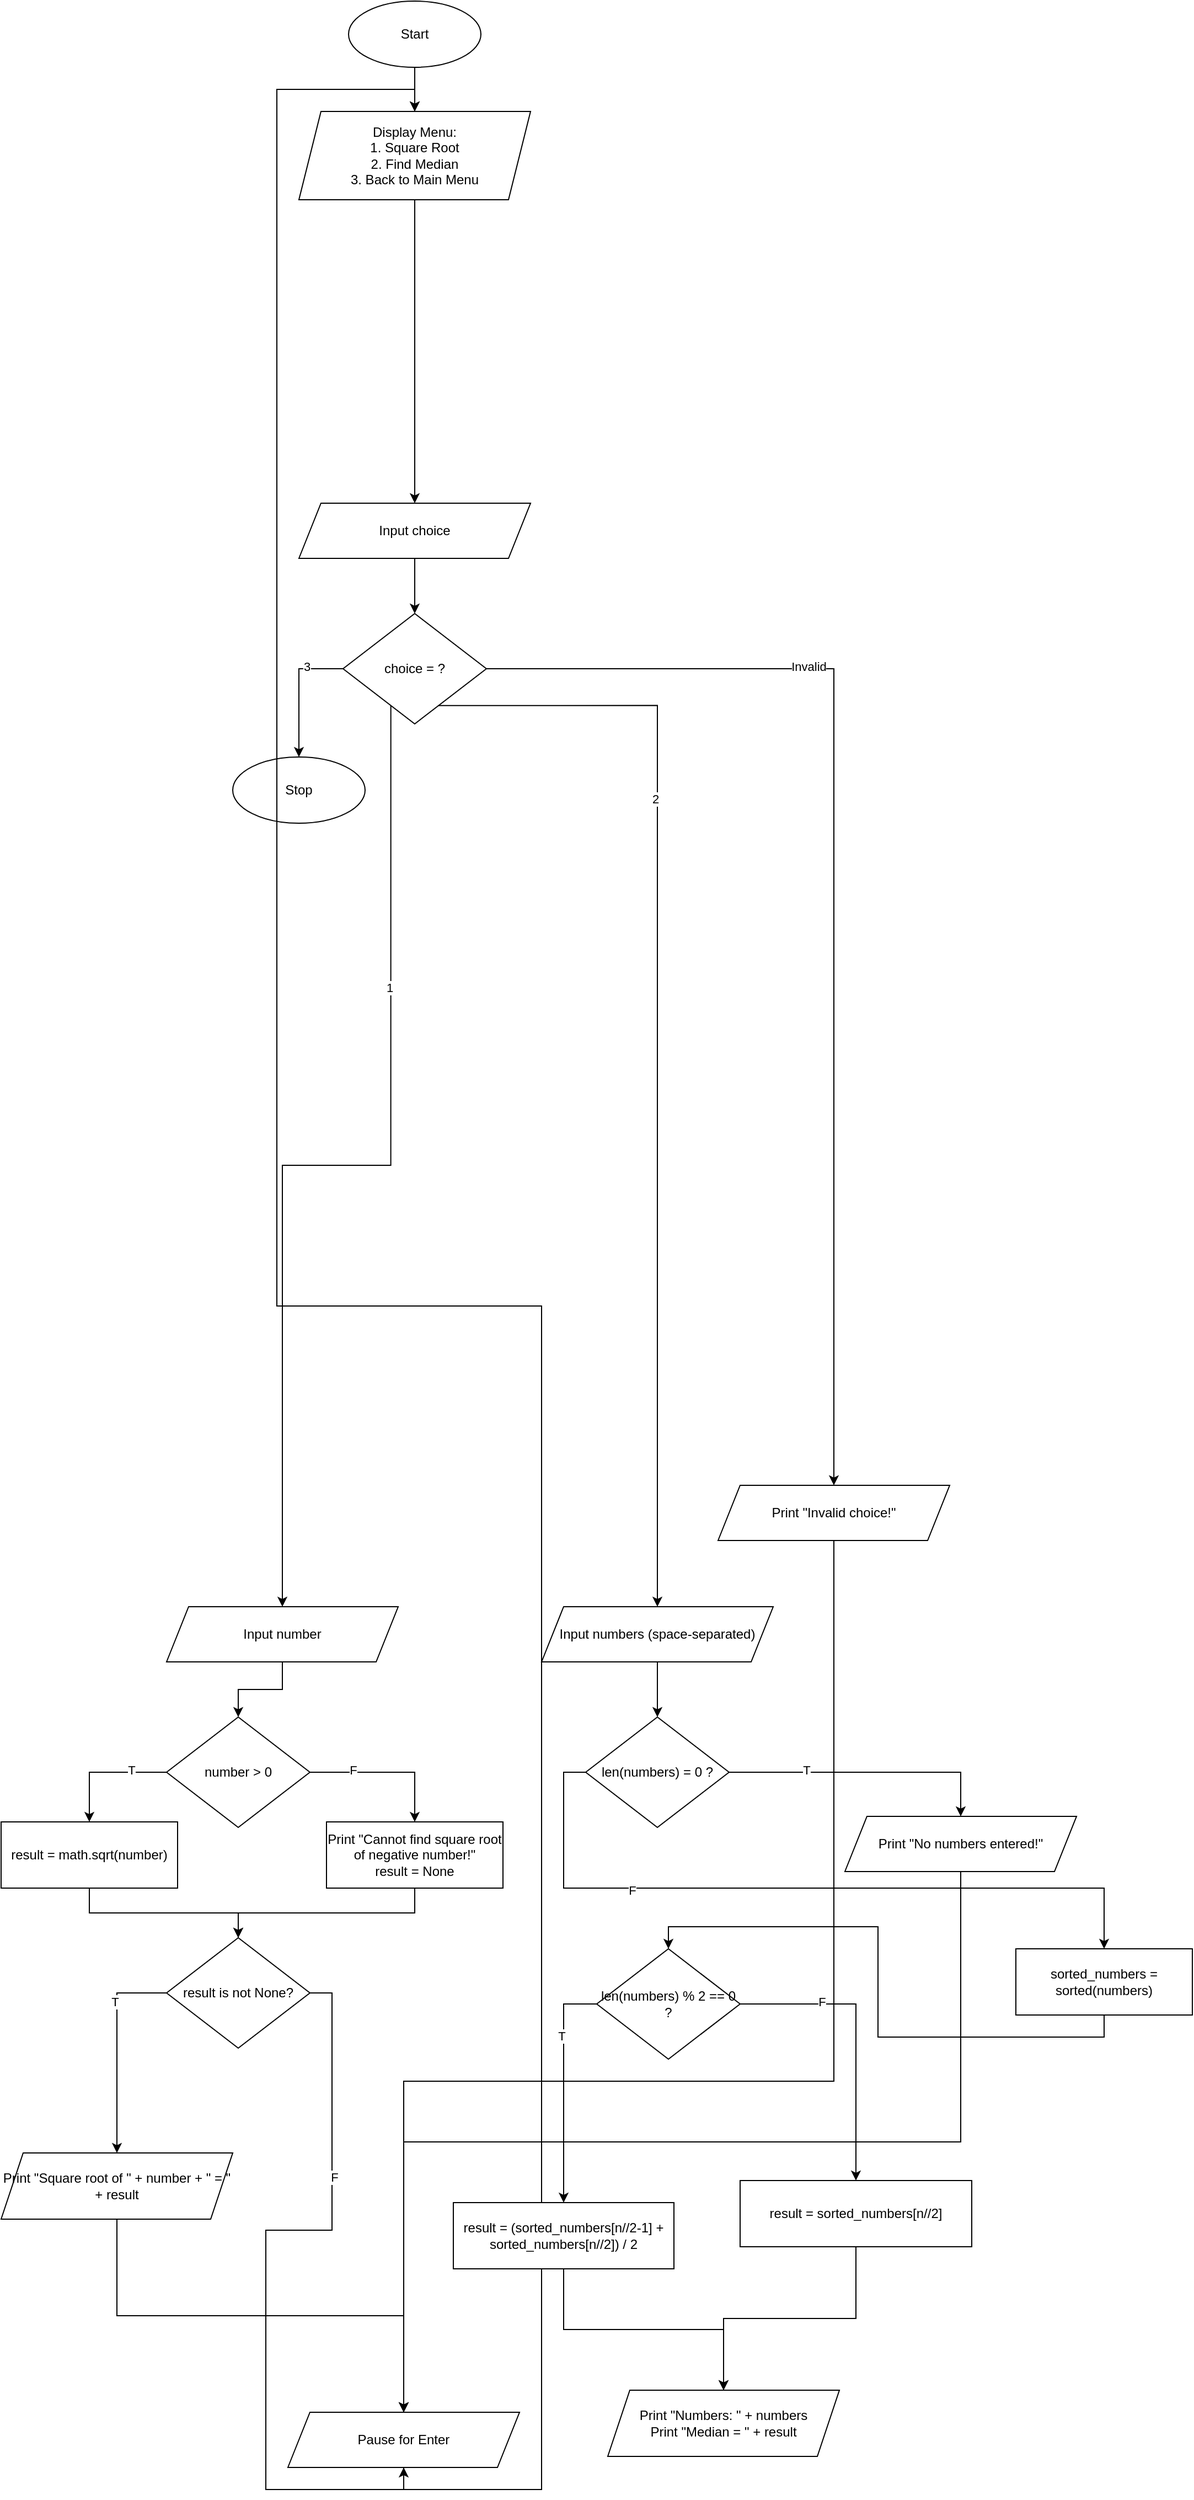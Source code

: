 <mxfile version="28.1.0">
  <diagram name="Page-1" id="N7Pm-M6lshDgP5avCQsC">
    <mxGraphModel dx="1601" dy="710" grid="1" gridSize="10" guides="1" tooltips="1" connect="1" arrows="1" fold="1" page="1" pageScale="1" pageWidth="850" pageHeight="1100" math="0" shadow="0">
      <root>
        <mxCell id="0" />
        <mxCell id="1" parent="0" />
        <mxCell id="syNdcYt7mX1pae7ERDoS-16" value="Start" style="ellipse;whiteSpace=wrap;html=1;" parent="1" vertex="1">
          <mxGeometry x="365" y="695" width="120" height="60" as="geometry" />
        </mxCell>
        <mxCell id="syNdcYt7mX1pae7ERDoS-100" value="Display Menu:&#xa;1. Square Root&#xa;2. Find Median&#xa;3. Back to Main Menu" style="shape=parallelogram;perimeter=parallelogramPerimeter;whiteSpace=wrap;html=1;fixedSize=1;" parent="1" vertex="1">
          <mxGeometry x="320" y="795" width="210" height="80" as="geometry" />
        </mxCell>
        <mxCell id="syNdcYt7mX1pae7ERDoS-101" style="edgeStyle=orthogonalEdgeStyle;rounded=0;orthogonalLoop=1;jettySize=auto;html=1;exitX=0.5;exitY=1;exitDx=0;exitDy=0;entryX=0.5;entryY=0;entryDx=0;entryDy=0;" parent="1" source="syNdcYt7mX1pae7ERDoS-16" target="syNdcYt7mX1pae7ERDoS-100" edge="1">
          <mxGeometry relative="1" as="geometry" />
        </mxCell>
        <mxCell id="syNdcYt7mX1pae7ERDoS-102" value="Input choice" style="shape=parallelogram;perimeter=parallelogramPerimeter;whiteSpace=wrap;html=1;fixedSize=1;" parent="1" vertex="1">
          <mxGeometry x="320" y="1150" width="210" height="50" as="geometry" />
        </mxCell>
        <mxCell id="syNdcYt7mX1pae7ERDoS-103" style="edgeStyle=orthogonalEdgeStyle;rounded=0;orthogonalLoop=1;jettySize=auto;html=1;exitX=0.5;exitY=1;exitDx=0;exitDy=0;entryX=0.5;entryY=0;entryDx=0;entryDy=0;" parent="1" source="syNdcYt7mX1pae7ERDoS-100" target="syNdcYt7mX1pae7ERDoS-102" edge="1">
          <mxGeometry relative="1" as="geometry" />
        </mxCell>
        <mxCell id="syNdcYt7mX1pae7ERDoS-104" value="choice = ?" style="rhombus;whiteSpace=wrap;html=1;" parent="1" vertex="1">
          <mxGeometry x="360" y="1250" width="130" height="100" as="geometry" />
        </mxCell>
        <mxCell id="syNdcYt7mX1pae7ERDoS-105" style="edgeStyle=orthogonalEdgeStyle;rounded=0;orthogonalLoop=1;jettySize=auto;html=1;exitX=0.5;exitY=1;exitDx=0;exitDy=0;entryX=0.5;entryY=0;entryDx=0;entryDy=0;" parent="1" source="syNdcYt7mX1pae7ERDoS-102" target="syNdcYt7mX1pae7ERDoS-104" edge="1">
          <mxGeometry relative="1" as="geometry" />
        </mxCell>
        <mxCell id="syNdcYt7mX1pae7ERDoS-106" style="edgeStyle=orthogonalEdgeStyle;rounded=0;orthogonalLoop=1;jettySize=auto;html=1;exitX=0;exitY=0.5;exitDx=0;exitDy=0;entryX=0.5;entryY=0;entryDx=0;entryDy=0;" parent="1" source="syNdcYt7mX1pae7ERDoS-104" target="syNdcYt7mX1pae7ERDoS-17" edge="1">
          <mxGeometry relative="1" as="geometry" />
        </mxCell>
        <mxCell id="syNdcYt7mX1pae7ERDoS-107" value="3" style="edgeLabel;html=1;align=center;verticalAlign=middle;resizable=0;points=[];" parent="syNdcYt7mX1pae7ERDoS-106" vertex="1" connectable="0">
          <mxGeometry x="-0.443" y="-2" relative="1" as="geometry">
            <mxPoint as="offset" />
          </mxGeometry>
        </mxCell>
        <mxCell id="syNdcYt7mX1pae7ERDoS-17" value="Stop" style="ellipse;whiteSpace=wrap;html=1;" parent="1" vertex="1">
          <mxGeometry x="260" y="1380" width="120" height="60" as="geometry" />
        </mxCell>
        <mxCell id="syNdcYt7mX1pae7ERDoS-108" style="edgeStyle=orthogonalEdgeStyle;rounded=0;orthogonalLoop=1;jettySize=auto;html=1;exitX=0.25;exitY=1;exitDx=0;exitDy=0;entryX=0.5;entryY=0;entryDx=0;entryDy=0;" parent="1" source="syNdcYt7mX1pae7ERDoS-104" target="syNdcYt7mX1pae7ERDoS-18" edge="1">
          <mxGeometry relative="1" as="geometry" />
        </mxCell>
        <mxCell id="syNdcYt7mX1pae7ERDoS-109" value="1" style="edgeLabel;html=1;align=center;verticalAlign=middle;resizable=0;points=[];" parent="syNdcYt7mX1pae7ERDoS-108" vertex="1" connectable="0">
          <mxGeometry x="-0.443" y="-2" relative="1" as="geometry">
            <mxPoint as="offset" />
          </mxGeometry>
        </mxCell>
        <mxCell id="syNdcYt7mX1pae7ERDoS-18" value="Input number" style="shape=parallelogram;perimeter=parallelogramPerimeter;whiteSpace=wrap;html=1;fixedSize=1;" parent="1" vertex="1">
          <mxGeometry x="200" y="2150" width="210" height="50" as="geometry" />
        </mxCell>
        <mxCell id="syNdcYt7mX1pae7ERDoS-23" value="number &gt; 0" style="rhombus;whiteSpace=wrap;html=1;" parent="1" vertex="1">
          <mxGeometry x="200" y="2250" width="130" height="100" as="geometry" />
        </mxCell>
        <mxCell id="syNdcYt7mX1pae7ERDoS-24" style="edgeStyle=orthogonalEdgeStyle;rounded=0;orthogonalLoop=1;jettySize=auto;html=1;exitX=0.5;exitY=1;exitDx=0;exitDy=0;entryX=0.5;entryY=0;entryDx=0;entryDy=0;" parent="1" source="syNdcYt7mX1pae7ERDoS-18" target="syNdcYt7mX1pae7ERDoS-23" edge="1">
          <mxGeometry relative="1" as="geometry" />
        </mxCell>
        <mxCell id="syNdcYt7mX1pae7ERDoS-29" style="edgeStyle=orthogonalEdgeStyle;rounded=0;orthogonalLoop=1;jettySize=auto;html=1;exitX=0;exitY=0.5;exitDx=0;exitDy=0;entryX=0.5;entryY=0;entryDx=0;entryDy=0;" parent="1" source="syNdcYt7mX1pae7ERDoS-23" target="syNdcYt7mX1pae7ERDoS-27" edge="1">
          <mxGeometry relative="1" as="geometry" />
        </mxCell>
        <mxCell id="syNdcYt7mX1pae7ERDoS-34" value="T" style="edgeLabel;html=1;align=center;verticalAlign=middle;resizable=0;points=[];" parent="syNdcYt7mX1pae7ERDoS-29" vertex="1" connectable="0">
          <mxGeometry x="-0.443" y="-2" relative="1" as="geometry">
            <mxPoint as="offset" />
          </mxGeometry>
        </mxCell>
        <mxCell id="syNdcYt7mX1pae7ERDoS-27" value="result = math.sqrt(number)" style="rounded=0;whiteSpace=wrap;html=1;" parent="1" vertex="1">
          <mxGeometry x="50" y="2345" width="160" height="60" as="geometry" />
        </mxCell>
        <mxCell id="syNdcYt7mX1pae7ERDoS-31" style="edgeStyle=orthogonalEdgeStyle;rounded=0;orthogonalLoop=1;jettySize=auto;html=1;exitX=1;exitY=0.5;exitDx=0;exitDy=0;entryX=0.5;entryY=0;entryDx=0;entryDy=0;" parent="1" source="syNdcYt7mX1pae7ERDoS-23" target="syNdcYt7mX1pae7ERDoS-28" edge="1">
          <mxGeometry relative="1" as="geometry" />
        </mxCell>
        <mxCell id="syNdcYt7mX1pae7ERDoS-35" value="F" style="edgeLabel;html=1;align=center;verticalAlign=middle;resizable=0;points=[];" parent="syNdcYt7mX1pae7ERDoS-31" vertex="1" connectable="0">
          <mxGeometry x="-0.446" y="2" relative="1" as="geometry">
            <mxPoint as="offset" />
          </mxGeometry>
        </mxCell>
        <mxCell id="syNdcYt7mX1pae7ERDoS-28" value="Print &quot;Cannot find square root of negative number!&quot;&#xa;result = None" style="rounded=0;whiteSpace=wrap;html=1;" parent="1" vertex="1">
          <mxGeometry x="345" y="2345" width="160" height="60" as="geometry" />
        </mxCell>
        <mxCell id="syNdcYt7mX1pae7ERDoS-110" value="result is not None?" style="rhombus;whiteSpace=wrap;html=1;" parent="1" vertex="1">
          <mxGeometry x="200" y="2450" width="130" height="100" as="geometry" />
        </mxCell>
        <mxCell id="syNdcYt7mX1pae7ERDoS-111" style="edgeStyle=orthogonalEdgeStyle;rounded=0;orthogonalLoop=1;jettySize=auto;html=1;exitX=0.5;exitY=1;exitDx=0;exitDy=0;entryX=0.5;entryY=0;entryDx=0;entryDy=0;" parent="1" source="syNdcYt7mX1pae7ERDoS-27" target="syNdcYt7mX1pae7ERDoS-110" edge="1">
          <mxGeometry relative="1" as="geometry" />
        </mxCell>
        <mxCell id="syNdcYt7mX1pae7ERDoS-112" style="edgeStyle=orthogonalEdgeStyle;rounded=0;orthogonalLoop=1;jettySize=auto;html=1;exitX=0.5;exitY=1;exitDx=0;exitDy=0;entryX=0.5;entryY=0;entryDx=0;entryDy=0;" parent="1" source="syNdcYt7mX1pae7ERDoS-28" target="syNdcYt7mX1pae7ERDoS-110" edge="1">
          <mxGeometry relative="1" as="geometry" />
        </mxCell>
        <mxCell id="syNdcYt7mX1pae7ERDoS-113" value="Print &quot;Square root of &quot; + number + &quot; = &quot; + result" style="shape=parallelogram;perimeter=parallelogramPerimeter;whiteSpace=wrap;html=1;fixedSize=1;" parent="1" vertex="1">
          <mxGeometry x="50" y="2645" width="210" height="60" as="geometry" />
        </mxCell>
        <mxCell id="syNdcYt7mX1pae7ERDoS-114" style="edgeStyle=orthogonalEdgeStyle;rounded=0;orthogonalLoop=1;jettySize=auto;html=1;exitX=0;exitY=0.5;exitDx=0;exitDy=0;entryX=0.5;entryY=0;entryDx=0;entryDy=0;" parent="1" source="syNdcYt7mX1pae7ERDoS-110" target="syNdcYt7mX1pae7ERDoS-113" edge="1">
          <mxGeometry relative="1" as="geometry" />
        </mxCell>
        <mxCell id="syNdcYt7mX1pae7ERDoS-115" value="T" style="edgeLabel;html=1;align=center;verticalAlign=middle;resizable=0;points=[];" parent="syNdcYt7mX1pae7ERDoS-114" vertex="1" connectable="0">
          <mxGeometry x="-0.443" y="-2" relative="1" as="geometry">
            <mxPoint as="offset" />
          </mxGeometry>
        </mxCell>
        <mxCell id="syNdcYt7mX1pae7ERDoS-116" value="Pause for Enter" style="shape=parallelogram;perimeter=parallelogramPerimeter;whiteSpace=wrap;html=1;fixedSize=1;" parent="1" vertex="1">
          <mxGeometry x="310" y="2880" width="210" height="50" as="geometry" />
        </mxCell>
        <mxCell id="syNdcYt7mX1pae7ERDoS-117" style="edgeStyle=orthogonalEdgeStyle;rounded=0;orthogonalLoop=1;jettySize=auto;html=1;exitX=0.5;exitY=1;exitDx=0;exitDy=0;entryX=0.5;entryY=0;entryDx=0;entryDy=0;" parent="1" source="syNdcYt7mX1pae7ERDoS-113" target="syNdcYt7mX1pae7ERDoS-116" edge="1">
          <mxGeometry relative="1" as="geometry" />
        </mxCell>
        <mxCell id="syNdcYt7mX1pae7ERDoS-118" style="edgeStyle=orthogonalEdgeStyle;rounded=0;orthogonalLoop=1;jettySize=auto;html=1;exitX=1;exitY=0.5;exitDx=0;exitDy=0;entryX=0.5;entryY=1;entryDx=0;entryDy=0;" parent="1" source="syNdcYt7mX1pae7ERDoS-110" target="syNdcYt7mX1pae7ERDoS-116" edge="1">
          <mxGeometry relative="1" as="geometry" />
        </mxCell>
        <mxCell id="syNdcYt7mX1pae7ERDoS-119" value="F" style="edgeLabel;html=1;align=center;verticalAlign=middle;resizable=0;points=[];" parent="syNdcYt7mX1pae7ERDoS-118" vertex="1" connectable="0">
          <mxGeometry x="-0.446" y="2" relative="1" as="geometry">
            <mxPoint as="offset" />
          </mxGeometry>
        </mxCell>
        <mxCell id="syNdcYt7mX1pae7ERDoS-120" style="edgeStyle=orthogonalEdgeStyle;rounded=0;orthogonalLoop=1;jettySize=auto;html=1;exitX=0.5;exitY=1;exitDx=0;exitDy=0;entryX=0.5;entryY=0;entryDx=0;entryDy=0;" parent="1" source="syNdcYt7mX1pae7ERDoS-116" target="syNdcYt7mX1pae7ERDoS-100" edge="1">
          <mxGeometry relative="1" as="geometry" />
        </mxCell>
        <mxCell id="syNdcYt7mX1pae7ERDoS-121" style="edgeStyle=orthogonalEdgeStyle;rounded=0;orthogonalLoop=1;jettySize=auto;html=1;exitX=0.75;exitY=1;exitDx=0;exitDy=0;entryX=0.5;entryY=0;entryDx=0;entryDy=0;" parent="1" source="syNdcYt7mX1pae7ERDoS-104" target="syNdcYt7mX1pae7ERDoS-122" edge="1">
          <mxGeometry relative="1" as="geometry" />
        </mxCell>
        <mxCell id="syNdcYt7mX1pae7ERDoS-123" value="2" style="edgeLabel;html=1;align=center;verticalAlign=middle;resizable=0;points=[];" parent="syNdcYt7mX1pae7ERDoS-121" vertex="1" connectable="0">
          <mxGeometry x="-0.443" y="-2" relative="1" as="geometry">
            <mxPoint as="offset" />
          </mxGeometry>
        </mxCell>
        <mxCell id="syNdcYt7mX1pae7ERDoS-122" value="Input numbers (space-separated)" style="shape=parallelogram;perimeter=parallelogramPerimeter;whiteSpace=wrap;html=1;fixedSize=1;" parent="1" vertex="1">
          <mxGeometry x="540" y="2150" width="210" height="50" as="geometry" />
        </mxCell>
        <mxCell id="syNdcYt7mX1pae7ERDoS-124" value="len(numbers) = 0 ?" style="rhombus;whiteSpace=wrap;html=1;" parent="1" vertex="1">
          <mxGeometry x="580" y="2250" width="130" height="100" as="geometry" />
        </mxCell>
        <mxCell id="syNdcYt7mX1pae7ERDoS-125" style="edgeStyle=orthogonalEdgeStyle;rounded=0;orthogonalLoop=1;jettySize=auto;html=1;exitX=0.5;exitY=1;exitDx=0;exitDy=0;entryX=0.5;entryY=0;entryDx=0;entryDy=0;" parent="1" source="syNdcYt7mX1pae7ERDoS-122" target="syNdcYt7mX1pae7ERDoS-124" edge="1">
          <mxGeometry relative="1" as="geometry" />
        </mxCell>
        <mxCell id="syNdcYt7mX1pae7ERDoS-126" value="Print &quot;No numbers entered!&quot;" style="shape=parallelogram;perimeter=parallelogramPerimeter;whiteSpace=wrap;html=1;fixedSize=1;" parent="1" vertex="1">
          <mxGeometry x="815" y="2340" width="210" height="50" as="geometry" />
        </mxCell>
        <mxCell id="syNdcYt7mX1pae7ERDoS-127" style="edgeStyle=orthogonalEdgeStyle;rounded=0;orthogonalLoop=1;jettySize=auto;html=1;exitX=1;exitY=0.5;exitDx=0;exitDy=0;entryX=0.5;entryY=0;entryDx=0;entryDy=0;" parent="1" source="syNdcYt7mX1pae7ERDoS-124" target="syNdcYt7mX1pae7ERDoS-126" edge="1">
          <mxGeometry relative="1" as="geometry" />
        </mxCell>
        <mxCell id="syNdcYt7mX1pae7ERDoS-128" value="T" style="edgeLabel;html=1;align=center;verticalAlign=middle;resizable=0;points=[];" parent="syNdcYt7mX1pae7ERDoS-127" vertex="1" connectable="0">
          <mxGeometry x="-0.446" y="2" relative="1" as="geometry">
            <mxPoint as="offset" />
          </mxGeometry>
        </mxCell>
        <mxCell id="syNdcYt7mX1pae7ERDoS-129" value="sorted_numbers = sorted(numbers)" style="rounded=0;whiteSpace=wrap;html=1;" parent="1" vertex="1">
          <mxGeometry x="970" y="2460" width="160" height="60" as="geometry" />
        </mxCell>
        <mxCell id="syNdcYt7mX1pae7ERDoS-130" style="edgeStyle=orthogonalEdgeStyle;rounded=0;orthogonalLoop=1;jettySize=auto;html=1;exitX=0;exitY=0.5;exitDx=0;exitDy=0;entryX=0.5;entryY=0;entryDx=0;entryDy=0;" parent="1" source="syNdcYt7mX1pae7ERDoS-124" target="syNdcYt7mX1pae7ERDoS-129" edge="1">
          <mxGeometry relative="1" as="geometry" />
        </mxCell>
        <mxCell id="syNdcYt7mX1pae7ERDoS-131" value="F" style="edgeLabel;html=1;align=center;verticalAlign=middle;resizable=0;points=[];" parent="syNdcYt7mX1pae7ERDoS-130" vertex="1" connectable="0">
          <mxGeometry x="-0.443" y="-2" relative="1" as="geometry">
            <mxPoint as="offset" />
          </mxGeometry>
        </mxCell>
        <mxCell id="syNdcYt7mX1pae7ERDoS-132" value="len(numbers) % 2 == 0 ?" style="rhombus;whiteSpace=wrap;html=1;" parent="1" vertex="1">
          <mxGeometry x="590" y="2460" width="130" height="100" as="geometry" />
        </mxCell>
        <mxCell id="syNdcYt7mX1pae7ERDoS-133" style="edgeStyle=orthogonalEdgeStyle;rounded=0;orthogonalLoop=1;jettySize=auto;html=1;exitX=0.5;exitY=1;exitDx=0;exitDy=0;entryX=0.5;entryY=0;entryDx=0;entryDy=0;" parent="1" source="syNdcYt7mX1pae7ERDoS-129" target="syNdcYt7mX1pae7ERDoS-132" edge="1">
          <mxGeometry relative="1" as="geometry" />
        </mxCell>
        <mxCell id="syNdcYt7mX1pae7ERDoS-134" value="result = (sorted_numbers[n//2-1] + sorted_numbers[n//2]) / 2" style="rounded=0;whiteSpace=wrap;html=1;" parent="1" vertex="1">
          <mxGeometry x="460" y="2690" width="200" height="60" as="geometry" />
        </mxCell>
        <mxCell id="syNdcYt7mX1pae7ERDoS-135" style="edgeStyle=orthogonalEdgeStyle;rounded=0;orthogonalLoop=1;jettySize=auto;html=1;exitX=0;exitY=0.5;exitDx=0;exitDy=0;entryX=0.5;entryY=0;entryDx=0;entryDy=0;" parent="1" source="syNdcYt7mX1pae7ERDoS-132" target="syNdcYt7mX1pae7ERDoS-134" edge="1">
          <mxGeometry relative="1" as="geometry" />
        </mxCell>
        <mxCell id="syNdcYt7mX1pae7ERDoS-136" value="T" style="edgeLabel;html=1;align=center;verticalAlign=middle;resizable=0;points=[];" parent="syNdcYt7mX1pae7ERDoS-135" vertex="1" connectable="0">
          <mxGeometry x="-0.443" y="-2" relative="1" as="geometry">
            <mxPoint as="offset" />
          </mxGeometry>
        </mxCell>
        <mxCell id="syNdcYt7mX1pae7ERDoS-137" value="result = sorted_numbers[n//2]" style="rounded=0;whiteSpace=wrap;html=1;" parent="1" vertex="1">
          <mxGeometry x="720" y="2670" width="210" height="60" as="geometry" />
        </mxCell>
        <mxCell id="syNdcYt7mX1pae7ERDoS-138" style="edgeStyle=orthogonalEdgeStyle;rounded=0;orthogonalLoop=1;jettySize=auto;html=1;exitX=1;exitY=0.5;exitDx=0;exitDy=0;entryX=0.5;entryY=0;entryDx=0;entryDy=0;" parent="1" source="syNdcYt7mX1pae7ERDoS-132" target="syNdcYt7mX1pae7ERDoS-137" edge="1">
          <mxGeometry relative="1" as="geometry" />
        </mxCell>
        <mxCell id="syNdcYt7mX1pae7ERDoS-139" value="F" style="edgeLabel;html=1;align=center;verticalAlign=middle;resizable=0;points=[];" parent="syNdcYt7mX1pae7ERDoS-138" vertex="1" connectable="0">
          <mxGeometry x="-0.446" y="2" relative="1" as="geometry">
            <mxPoint as="offset" />
          </mxGeometry>
        </mxCell>
        <mxCell id="syNdcYt7mX1pae7ERDoS-140" value="Print &quot;Numbers: &quot; + numbers&#xa;Print &quot;Median = &quot; + result" style="shape=parallelogram;perimeter=parallelogramPerimeter;whiteSpace=wrap;html=1;fixedSize=1;" parent="1" vertex="1">
          <mxGeometry x="600" y="2860" width="210" height="60" as="geometry" />
        </mxCell>
        <mxCell id="syNdcYt7mX1pae7ERDoS-141" style="edgeStyle=orthogonalEdgeStyle;rounded=0;orthogonalLoop=1;jettySize=auto;html=1;exitX=0.5;exitY=1;exitDx=0;exitDy=0;entryX=0.5;entryY=0;entryDx=0;entryDy=0;" parent="1" source="syNdcYt7mX1pae7ERDoS-134" target="syNdcYt7mX1pae7ERDoS-140" edge="1">
          <mxGeometry relative="1" as="geometry" />
        </mxCell>
        <mxCell id="syNdcYt7mX1pae7ERDoS-142" style="edgeStyle=orthogonalEdgeStyle;rounded=0;orthogonalLoop=1;jettySize=auto;html=1;exitX=0.5;exitY=1;exitDx=0;exitDy=0;entryX=0.5;entryY=0;entryDx=0;entryDy=0;" parent="1" source="syNdcYt7mX1pae7ERDoS-137" target="syNdcYt7mX1pae7ERDoS-140" edge="1">
          <mxGeometry relative="1" as="geometry" />
        </mxCell>
        <mxCell id="syNdcYt7mX1pae7ERDoS-143" style="edgeStyle=orthogonalEdgeStyle;rounded=0;orthogonalLoop=1;jettySize=auto;html=1;exitX=0.5;exitY=1;exitDx=0;exitDy=0;entryX=0.5;entryY=0;entryDx=0;entryDy=0;" parent="1" source="syNdcYt7mX1pae7ERDoS-126" target="syNdcYt7mX1pae7ERDoS-116" edge="1">
          <mxGeometry relative="1" as="geometry" />
        </mxCell>
        <mxCell id="syNdcYt7mX1pae7ERDoS-144" style="edgeStyle=orthogonalEdgeStyle;rounded=0;orthogonalLoop=1;jettySize=auto;html=1;exitX=1;exitY=0.5;exitDx=0;exitDy=0;entryX=0.5;entryY=0;entryDx=0;entryDy=0;" parent="1" source="syNdcYt7mX1pae7ERDoS-104" target="syNdcYt7mX1pae7ERDoS-145" edge="1">
          <mxGeometry relative="1" as="geometry" />
        </mxCell>
        <mxCell id="syNdcYt7mX1pae7ERDoS-146" value="Invalid" style="edgeLabel;html=1;align=center;verticalAlign=middle;resizable=0;points=[];" parent="syNdcYt7mX1pae7ERDoS-144" vertex="1" connectable="0">
          <mxGeometry x="-0.446" y="2" relative="1" as="geometry">
            <mxPoint as="offset" />
          </mxGeometry>
        </mxCell>
        <mxCell id="syNdcYt7mX1pae7ERDoS-145" value="Print &quot;Invalid choice!&quot;" style="shape=parallelogram;perimeter=parallelogramPerimeter;whiteSpace=wrap;html=1;fixedSize=1;" parent="1" vertex="1">
          <mxGeometry x="700" y="2040" width="210" height="50" as="geometry" />
        </mxCell>
        <mxCell id="syNdcYt7mX1pae7ERDoS-147" style="edgeStyle=orthogonalEdgeStyle;rounded=0;orthogonalLoop=1;jettySize=auto;html=1;exitX=0.5;exitY=1;exitDx=0;exitDy=0;entryX=0.5;entryY=0;entryDx=0;entryDy=0;" parent="1" source="syNdcYt7mX1pae7ERDoS-145" target="syNdcYt7mX1pae7ERDoS-116" edge="1">
          <mxGeometry relative="1" as="geometry">
            <Array as="points">
              <mxPoint x="805" y="2580" />
              <mxPoint x="415" y="2580" />
            </Array>
          </mxGeometry>
        </mxCell>
      </root>
    </mxGraphModel>
  </diagram>
</mxfile>
